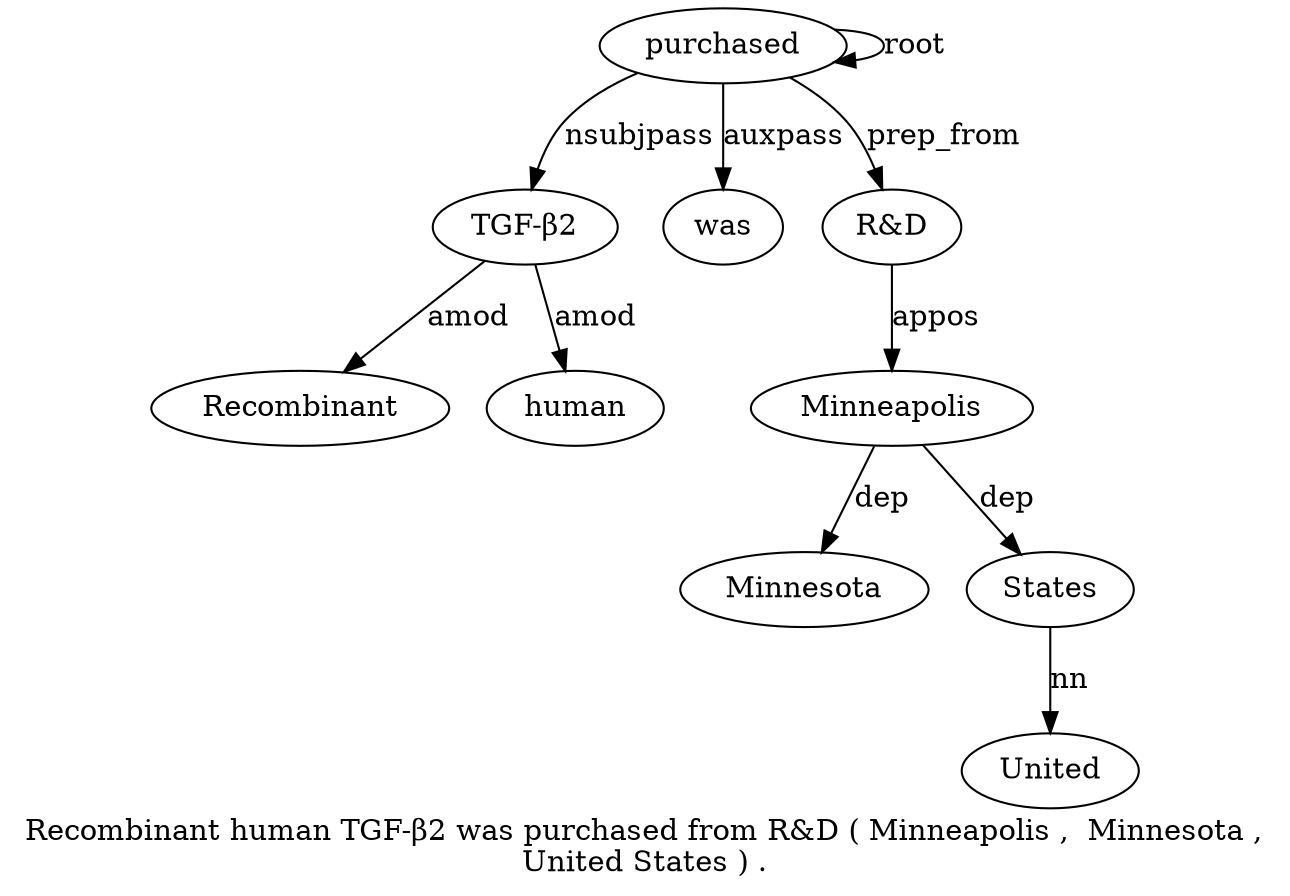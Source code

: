 digraph "Recombinant human TGF-β2 was purchased from R&D ( Minneapolis ,  Minnesota ,  United States ) ." {
label="Recombinant human TGF-β2 was purchased from R&D ( Minneapolis ,  Minnesota ,
United States ) .";
"TGF-β23" [style=filled, fillcolor=white, label="TGF-β2"];
Recombinant1 [style=filled, fillcolor=white, label=Recombinant];
"TGF-β23" -> Recombinant1  [label=amod];
human2 [style=filled, fillcolor=white, label=human];
"TGF-β23" -> human2  [label=amod];
purchased5 [style=filled, fillcolor=white, label=purchased];
purchased5 -> "TGF-β23"  [label=nsubjpass];
was4 [style=filled, fillcolor=white, label=was];
purchased5 -> was4  [label=auxpass];
purchased5 -> purchased5  [label=root];
"R&D7" [style=filled, fillcolor=white, label="R&D"];
purchased5 -> "R&D7"  [label=prep_from];
Minneapolis9 [style=filled, fillcolor=white, label=Minneapolis];
"R&D7" -> Minneapolis9  [label=appos];
Minnesota11 [style=filled, fillcolor=white, label=Minnesota];
Minneapolis9 -> Minnesota11  [label=dep];
States14 [style=filled, fillcolor=white, label=States];
United13 [style=filled, fillcolor=white, label=United];
States14 -> United13  [label=nn];
Minneapolis9 -> States14  [label=dep];
}
